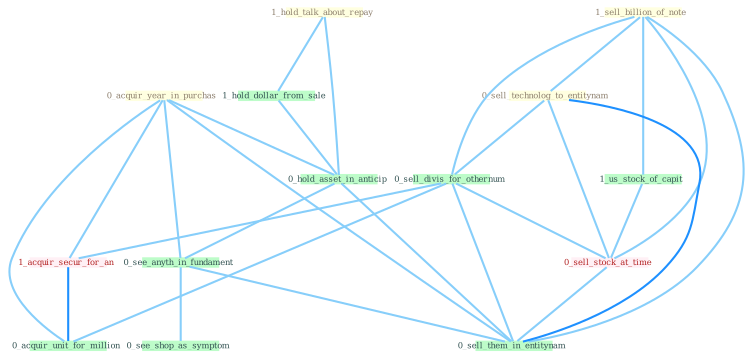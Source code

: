 Graph G{ 
    node
    [shape=polygon,style=filled,width=.5,height=.06,color="#BDFCC9",fixedsize=true,fontsize=4,
    fontcolor="#2f4f4f"];
    {node
    [color="#ffffe0", fontcolor="#8b7d6b"] "1_hold_talk_about_repay " "0_acquir_year_in_purchas " "1_sell_billion_of_note " "0_sell_technolog_to_entitynam "}
{node [color="#fff0f5", fontcolor="#b22222"] "1_acquir_secur_for_an " "0_sell_stock_at_time "}
edge [color="#B0E2FF"];

	"1_hold_talk_about_repay " -- "1_hold_dollar_from_sale " [w="1", color="#87cefa" ];
	"1_hold_talk_about_repay " -- "0_hold_asset_in_anticip " [w="1", color="#87cefa" ];
	"0_acquir_year_in_purchas " -- "1_acquir_secur_for_an " [w="1", color="#87cefa" ];
	"0_acquir_year_in_purchas " -- "0_hold_asset_in_anticip " [w="1", color="#87cefa" ];
	"0_acquir_year_in_purchas " -- "0_see_anyth_in_fundament " [w="1", color="#87cefa" ];
	"0_acquir_year_in_purchas " -- "0_acquir_unit_for_million " [w="1", color="#87cefa" ];
	"0_acquir_year_in_purchas " -- "0_sell_them_in_entitynam " [w="1", color="#87cefa" ];
	"1_sell_billion_of_note " -- "0_sell_technolog_to_entitynam " [w="1", color="#87cefa" ];
	"1_sell_billion_of_note " -- "0_sell_divis_for_othernum " [w="1", color="#87cefa" ];
	"1_sell_billion_of_note " -- "1_us_stock_of_capit " [w="1", color="#87cefa" ];
	"1_sell_billion_of_note " -- "0_sell_stock_at_time " [w="1", color="#87cefa" ];
	"1_sell_billion_of_note " -- "0_sell_them_in_entitynam " [w="1", color="#87cefa" ];
	"0_sell_technolog_to_entitynam " -- "0_sell_divis_for_othernum " [w="1", color="#87cefa" ];
	"0_sell_technolog_to_entitynam " -- "0_sell_stock_at_time " [w="1", color="#87cefa" ];
	"0_sell_technolog_to_entitynam " -- "0_sell_them_in_entitynam " [w="2", color="#1e90ff" , len=0.8];
	"0_sell_divis_for_othernum " -- "1_acquir_secur_for_an " [w="1", color="#87cefa" ];
	"0_sell_divis_for_othernum " -- "0_sell_stock_at_time " [w="1", color="#87cefa" ];
	"0_sell_divis_for_othernum " -- "0_acquir_unit_for_million " [w="1", color="#87cefa" ];
	"0_sell_divis_for_othernum " -- "0_sell_them_in_entitynam " [w="1", color="#87cefa" ];
	"1_acquir_secur_for_an " -- "0_acquir_unit_for_million " [w="2", color="#1e90ff" , len=0.8];
	"1_us_stock_of_capit " -- "0_sell_stock_at_time " [w="1", color="#87cefa" ];
	"1_hold_dollar_from_sale " -- "0_hold_asset_in_anticip " [w="1", color="#87cefa" ];
	"0_hold_asset_in_anticip " -- "0_see_anyth_in_fundament " [w="1", color="#87cefa" ];
	"0_hold_asset_in_anticip " -- "0_sell_them_in_entitynam " [w="1", color="#87cefa" ];
	"0_sell_stock_at_time " -- "0_sell_them_in_entitynam " [w="1", color="#87cefa" ];
	"0_see_anyth_in_fundament " -- "0_see_shop_as_symptom " [w="1", color="#87cefa" ];
	"0_see_anyth_in_fundament " -- "0_sell_them_in_entitynam " [w="1", color="#87cefa" ];
}